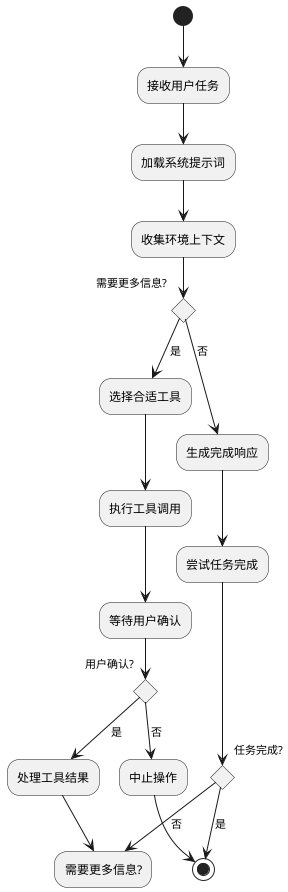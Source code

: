 @startuml AI Agent Workflow

' 样式设置
skinparam monochrome true
skinparam shadowing false

' 工作流程
(*) --> "接收用户任务"
--> "加载系统提示词"
--> "收集环境上下文"

if "需要更多信息?" then
    -->[是] "选择合适工具"
    --> "执行工具调用"
    --> "等待用户确认"
    if "用户确认?" then
        -->[是] "处理工具结果"
        --> "需要更多信息?"
    else
        -->[否] "中止操作"
        --> (*)
    endif
else
    -->[否] "生成完成响应"
    --> "尝试任务完成"
    if "任务完成?" then
        -->[是] (*)
    else
        -->[否] "需要更多信息?"
    endif
endif

@enduml 